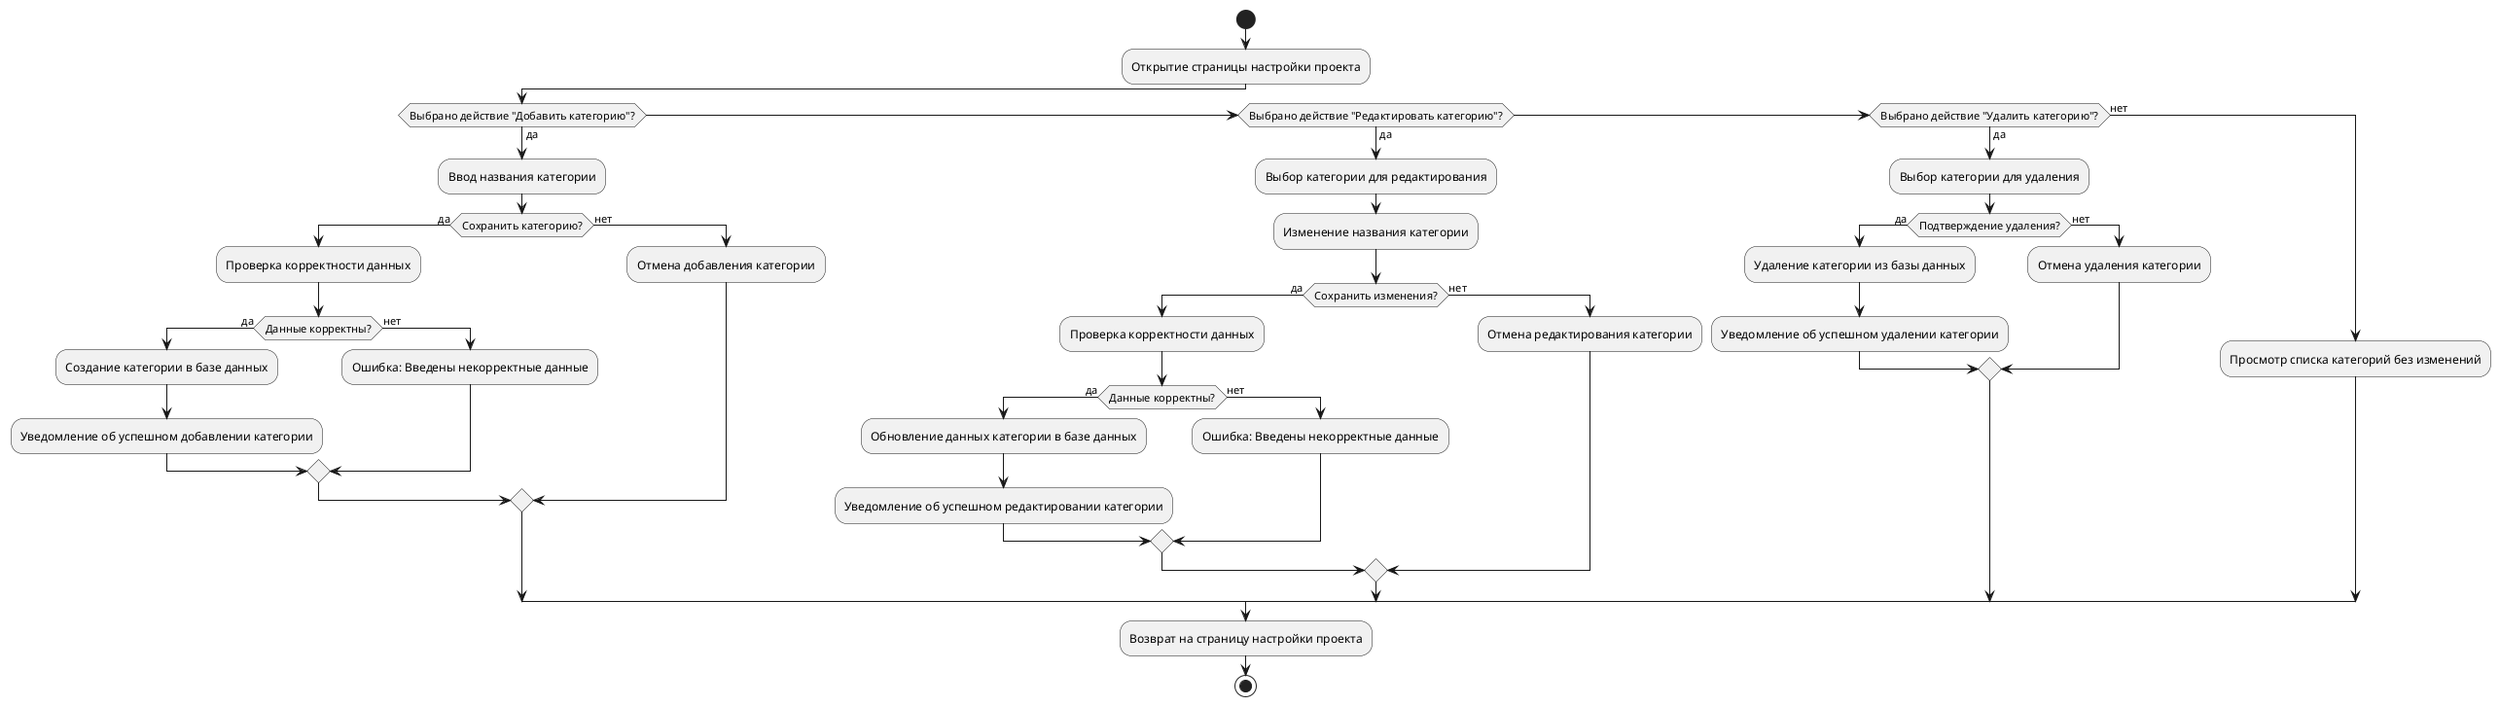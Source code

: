 @startuml CategoryAD
start

:Открытие страницы настройки проекта;

if (Выбрано действие "Добавить категорию"?) then (да)
    :Ввод названия категории;

    if (Сохранить категорию?) then (да)
        :Проверка корректности данных;
        if (Данные корректны?) then (да)
            :Создание категории в базе данных;
            :Уведомление об успешном добавлении категории;
        else (нет)
            :Ошибка: Введены некорректные данные;
        endif
    else (нет)
        :Отмена добавления категории;
    endif

elseif (Выбрано действие "Редактировать категорию"?) then (да)
    :Выбор категории для редактирования;
    :Изменение названия категории;

    if (Сохранить изменения?) then (да)
        :Проверка корректности данных;
        if (Данные корректны?) then (да)
            :Обновление данных категории в базе данных;
            :Уведомление об успешном редактировании категории;
        else (нет)
            :Ошибка: Введены некорректные данные;
        endif
    else (нет)
        :Отмена редактирования категории;
    endif

elseif (Выбрано действие "Удалить категорию"?) then (да)
    :Выбор категории для удаления;

    if (Подтверждение удаления?) then (да)
        :Удаление категории из базы данных;
        :Уведомление об успешном удалении категории;
    else (нет)
        :Отмена удаления категории;
    endif

else (нет)
    :Просмотр списка категорий без изменений;
endif
:Возврат на страницу настройки проекта;
stop
@enduml